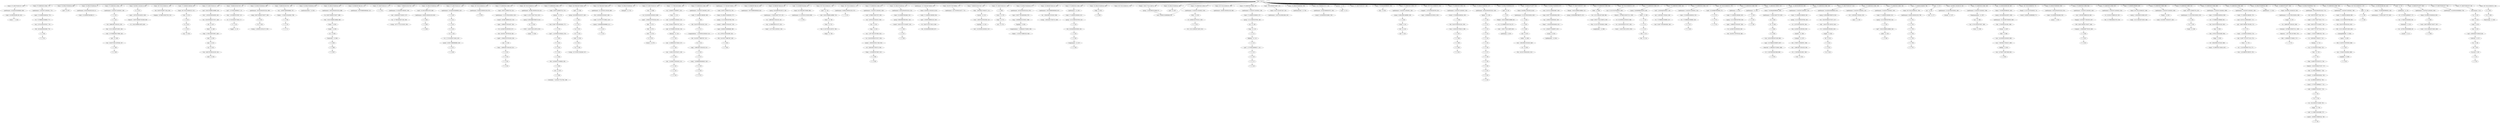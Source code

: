 strict digraph "" {
"('dance', 87.149027910615317, 459)";
"('dance', 92.289416746369184, 605)";
"('dance', 92.289416746369184, 696)";
"('performance', 53.467647214616612, 324)";
"('but', -1.2920303493582095, 445)";
"('era', 1.0, 572)";
"('group', 4.9524498544429072, 684)";
"('!', 0, 153)";
"('award', 3.7419006024949244, 393)";
"('";
"('thanks', 1.0, 601)";
"('performance', 53.467647214616612, 924)";
"('hajahhaj', 1.0, 981)";
"('you', 0.13147192765458415, 958)";
"('...', 0, 210)";
"('now', 0.54741122893816607, 628)";
"('dance', 97.429805582123066, 774)";
"('heart', -4.3577663131855022, 104)";
"('female', -0.64223368681449866, 66)";
"('category', 1.0, 297)";
"('performance', 48.935294429233224, 332)";
"('performance', 53.467647214616612, 238)";
"('male', 23.242809870643846, 5)";
"('kno', -0.32111684340724933, 184)";
"('my', -4.1360692983231573, 103)";
"('!', 0, 400)";
"('hardest', 1.0, 296)";
"('and', -0.60223192751184307, 718)";
"('dance', 92.289416746369184, 3)";
"('df', 1.0, 621)";
"('site', 1.0, 27)";
"('in', -1.8685280723454158, 102)";
"('dance', 74.298055821230619, 907)";
"('group', 13.312199935307959, 378)";
"('crying', -9.3719104272628346, 557)";
"('dance', 97.429805582123066, 179)";
"('dance', 94.859611164246118, 636)";
"('the', 2.9793215492444585, 904)";
"('all', 1.0, 447)";
"('yes', -15.659621239190326, 141)";
"('dance', 89.719222328492251, 539)";
"('group', 11.640249919134948, 97)";
"('my', 3.5745139553076557, 389)";
"('crying', -6.6771772221510535, 359)";
"('male', 27.145685922386306, 910)";
"('dance', 87.149027910615317, 443)";
"('dance', 89.719222328492251, 911)";
"('goddamnnnn', 1.0, 634)";
"('dance', 76.868250239107567, 14)";
"(';', 0, 645)";
"('male', 29.09712394825754, 523)";
"('male', 27.145685922386306, 341)";
"('!', 0, 795)";
"('good', -1.0948224578763326, 529)";
"('-', 0, 509)";
"('job', 1.0, 530)";
"('mma', 1.0, 131)";
"('male', 29.09712394825754, 274)";
"('ready', 1.0, 206)";
"('!', 0, 160)";
"('na', 1.0, 452)";
"('u', 0, 674)";
"('?', 0, 725)";
"('male', 23.242809870643846, 562)";
"('!', 0, 876)";
"('i', 0, 591)";
"('performance', 53.467647214616612, 386)";
"('dance', 92.289416746369184, 588)";
"('idk', 1.0, 672)";
"('male', 23.242809870643846, 333)";
"('award', 2.6558674699932325, 525)";
"('no', -3.744619120420043, 38)";
"('soon', 1.0, 52)";
"('and', -4.9463644575186105, 86)";
"('performance', 46.669118036541526, 473)";
"('!', 0, 810)";
"('you', -6.8318786025671638, 866)";
"('so', 0.41593930128358103, 669)";
"(\"'m\", 0, 205)";
"('!', 0, 578)";
"('no', -4.9709135059509606, 40)";
"('ur', 1.0, 893)";
"('to', 2.9793215492444585, 381)";
"(';', 0, 278)";
"('!', 0, 520)";
"('!', 0, 412)";
"('dance', 92.289416746369184, 952)";
"('dance', 76.868250239107567, 706)";
"('bangtaaaaaaaaan', 1.0, 387)";
"('aka', 1.0, 903)";
"('!', 0, 158)";
"('male', 27.145685922386306, 292)";
"('sengit', 1.0, 267)";
"('my', 2.2894167463691861, 630)";
"('ohmygod', 1.0, 753)";
"('dance', 82.008639074861435, 221)";
"('them', -2.255380879579957, 937)";
"('plsss', 1.0, 193)";
"('";
"('su', 1.0, 82)";
"('perf', 1.0, 198)";
"('!', 0, 383)";
"(';', 0, 435)";
"('award', 0.4838012049898488, 75)";
"('!', 0, 401)";
"('won', 11.649138157958115, 396)";
"('performance', 53.467647214616612, 106)";
"('!', 0, 150)";
"('tbqh', 1.0, 661)";
"('stream', 1.0, 687)";
"('anything', 1.0, 314)";
"('havent', 1.0, 312)";
"('dance', 87.149027910615317, 577)";
"('dance', 92.289416746369184, 887)";
"('yes', -13.863132435782472, 139)";
"('aint', 1.0, 450)";
"('bts', 14.056407572409828, 285)";
"('lit', -0.32111684340724933, 922)";
"('my', -2.8509720893846886, 707)";
"('male', 27.145685922386306, 654)";
"('!', 0, 850)";
"('dance', 76.868250239107567, 355)";
"(\"'m\", 0, 584)";
"('exo', -3.0841996153353453, 649)";
"('attendance', 1.0, 39)";
"('!', 0, 116)";
"('a', 0, 914)";
"('!', 0, 710)";
"('award', 1.5698343374915407, 379)";
"('!', 0, 142)";
"('!', 0, 792)";
"('i', 0, 733)";
"('ca', 0, 552)";
"('win', -8.8027921085181262, 453)";
"('dance', 92.289416746369184, 879)";
"('wah', 1.0, 912)";
"('...', 0, 394)";
"('awards', 1.0, 41)";
"('go', 1.1605584217036244, 246)";
"('selection', 1.0, 87)";
"('roll', 1.0, 242)";
"('performance', 53.467647214616612, 507)";
"(';', 0, 286)";
"('my', 3.5745139553076557, 778)";
"('dance', 87.149027910615317, 418)";
"('gon', 1.0, 451)";
"('heart', -1.2920303493582095, 631)";
"('dr.', 0, 89)";
"('dance', 89.719222328492251, 874)";
"('d.j.oscar', 0, 90)";
"('dance', 97.429805582123066, 522)";
"('gon', 1.0, 186)";
"('group', 13.312199935307959, 363)";
"('yes', -12.066643632374618, 137)";
"(',', 0, 113)";
"('are', -3.4159393012835819, 689)";
"('heart', -2.5183247348891262, 720)";
"('dance', 89.719222328492251, 820)";
"('bts', 30.637079835542242, 802)";
"('the', -11.335933380406317, 728)";
"('crying', -3.9824440170392723, 949)";
"('dance', 97.429805582123066, 273)";
"('dance', 84.578833492738369, 547)";
"('yall', -3.7370561446908317, 15)";
"('so', -5.7155326263710045, 723)";
"('smh', 1.0, 454)";
"('goes', 2.6558674699932325, 655)";
"('dance', 92.289416746369184, 752)";
"('the', -2.746780422615851, 686)";
"('!', 0, 521)";
"('and', 0.4838012049898488, 98)";
"('dance', 84.578833492738369, 407)";
"('they', -9.4083763255543715, 726)";
"('bts', 30.637079835542242, 395)";
"('and', -4.9463644575186105, 357)";
"('i', 0, 204)";
"('dance', 87.149027910615317, 667)";
"('dance', 64.01727814972287, 262)";
"('group', 16.656099967653979, 208)";
"('goes', 1.5698343374915407, 526)";
"('!', 0, 159)";
"(\"'m\", 0, 592)";
"('for', 9.0937676269771544, 716)";
"('it', -11.847004554025588, 869)";
"('racing', 1.0, 633)";
"('performanceeeee', 1.0, 953)";
"('dance', 71.727861403353685, 129)";
"('congrats', 2.1972078914818765, 815)";
"(';', 0, 337)";
"('performance', 46.669118036541526, 881)";
"('dance', 97.429805582123066, 506)";
"('teamworks', 1.0, 894)";
"('female', -0.64223368681449866, 321)";
"(\"'m\", 0, 734)";
"('performance', 44.402941643849829, 460)";
"('dance', 89.719222328492251, 789)";
"('performance', 53.467647214616612, 600)";
"('congrats', 1.0366494697782525, 849)";
"('dance', 82.008639074861435, 842)";
"('male', 27.145685922386306, 431)";
"('performance', 48.935294429233224, 4)";
"('!', 0, 882)";
"('!', 0, 200)";
"('!', 0, 151)";
"('performance', 55.733823607308302, 375)";
"('performance', 51.201470821924914, 524)";
"('radio', 1.0, 84)";
"('perf', 1.0, 744)";
"('dance', 82.008639074861435, 99)";
"('performance', 28.539706895007971, 504)";
"('just', 0.54741122893816607, 171)";
"('.', 0, 870)";
"('of', -3.9824440170392723, 936)";
"('so', -0.81035508424733571, 934)";
"('male', 23.242809870643846, 967)";
"('!', 0, 851)";
"('dance', 79.438444656984501, 860)";
"('!', 0, 372)";
"('!', 0, 117)";
"('!', 0, 711)";
"('!', 0, 398)";
"('got7', -1.4159393012835819, 279)";
"('bts', 22.346743703976035, 806)";
"('faves', 1.0, 176)";
"('dance', 89.719222328492251, 743)";
"('!', 0, 143)";
"('!', 0, 793)";
"('-m', 0, 624)";
"('much', -1.4816752651108742, 962)";
"('peformance', 1.0, 361)";
"('im', -1.2877108119274903, 933)";
"('male', 15.437057767158922, 410)";
"(')', 0, 182)";
"('dance', 89.719222328492251, 472)";
"('deserve', -6.8103550842473357, 727)";
"('?', 0, 136)";
"(';', 0, 427)";
"('pic', 1.0, 26)";
"('army', 0.45258877106183371, 602)";
"('male', 27.145685922386306, 170)";
"('guys', 1.4070223931842913, 638)";
"('!', 0, 374)";
"('deserved', -4.1896449157526652, 868)";
"(';', 0, 212)";
"('much', -5.7370561446908317, 731)";
"('dance', 97.429805582123066, 927)";
"('dance', 92.289416746369184, 331)";
"('!', 0, 534)";
"('yas', 1.0, 388)";
"('is', 4.5183247348891262, 925)";
"('dance', 66.587472567599804, 772)";
"('call', 1.0, 647)";
"('im', -3.0841996153353453, 948)";
"('so', -0.81035508424733571, 961)";
"('performance', 51.201470821924914, 166)";
"('performance', 51.201470821924914, 203)";
"('omg', 0.50877799148036384, 629)";
"('okay', 1.0, 932)";
"('ftw', -0.32111684340724933, 803)";
"('we', -0.81035508424733571, 617)";
"('performance', 55.733823607308302, 652)";
"(';', 0, 516)";
"('good', -1.0948224578763326, 670)";
"('bts', 28.56449580265069, 434)";
"('dance', 76.868250239107567, 310)";
"('dance', 87.149027910615317, 568)";
"('fighting', 1.0, 112)";
"('!', 0, 884)";
"('yay', 1.0, 916)";
"('is', 2.1972078914818765, 294)";
"('chill', 1.0, 554)";
"('babies', -3.744619120420043, 708)";
"('bts', 30.637079835542242, 902)";
"('``', 0, 234)";
"('dance', 92.289416746369184, 977)";
"('!', 0, 156)";
"('congratulations', -2.1896449157526652, 982)";
"('.', 0, 662)";
"('dance', 82.008639074861435, 946)";
"('jaoqbskwkbs', 1.0, 989)";
"('dance', 97.429805582123066, 429)";
"('performance', 51.201470821924914, 266)";
"('male', 27.145685922386306, 800)";
"('perf', -1.0, 548)";
"('performance', 35.338236073083053, 356)";
"('dance', 89.719222328492251, 974)";
"('!', 0, 438)";
"('honor', 1.0, 891)";
"('dance', 92.289416746369184, 660)";
"('to', 7.2738980281396906, 901)";
"('dance', 92.289416746369184, 486)";
"(\"n't\", 0, 553)";
"('dance', 97.429805582123066, 917)";
"('now', -1.9051775421236679, 68)";
"('guys', -8.4736660255589076, 867)";
"('dance', 97.429805582123066, 105)";
"('we', -0.81035508424733571, 446)";
"('group', 13.312199935307959, 342)";
"(\"'s\", 0, 921)";
"('!', 0, 883)";
"('go', -3.744619120420043, 808)";
"('dance', 89.719222328492251, 993)";
"('so', -5.7155326263710045, 425)";
"('bts', 24.419327736867587, 513)";
"('kinga', 1.0, 749)";
"('.', 0, 65)";
"('2016', -1.4816752651108742, 825)";
"('perf', 2.0, 487)";
"('know', 1.0, 448)";
"('group', 6.6243998706159175, 100)";
"('!', 0, 373)";
"(';', 0, 276)";
"('bts', 28.56449580265069, 779)";
"('my', -0.28077767150775124, 175)";
"('performance', 44.402941643849829, 759)";
"('dope', 1.0, 571)";
"('?', 0, 327)";
"('im', 1.4070223931842913, 930)";
"('if', -3.7370561446908317, 37)";
"('owemgehhhhhhh', 1.0, 804)";
"('i', 0, 555)";
"('so', -20.431065252742009, 735)";
"('i', 0, 646)";
"('group', 11.640249919134948, 467)";
"('male', 7.6313056636739987, 261)";
"('?', 0, 281)";
"('already', 1.0, 167)";
"('dance', 69.157666985476737, 503)";
"('performnace', 1.0, 491)";
"('.', 0, 693)";
"('congraaaaats', 1.0, 437)";
"('makes', 1.0, 892)";
"('!', 0, 535)";
"('";
"('how', 1.0, 673)";
"('dance', 92.289416746369184, 784)";
"('died', 1.0, 688)";
"('lt', 1.0, 863)";
"('/bts', 0, 213)";
"('is', -1.2844673736289973, 632)";
"('didnt', 1.0, 985)";
"('perf', 2.0, 64)";
"('dance', 97.429805582123066, 237)";
"('want', -1.4159393012835819, 174)";
"('performance', 42.136765251158138, 969)";
"('or', 1.0, 650)";
"('i', 0, 173)";
"('and', -21.236861445043989, 737)";
"(';', 0, 517)";
"('practice', 1.0, 51)";
"('dance', 87.149027910615317, 598)";
"('jebal', 1.0, 345)";
"('i', 0, 551)";
"('yes', 2.3052667948882184, 846)";
"('group', 8.2963498867889278, 616)";
"('performance', 46.669118036541526, 875)";
"('boys', -1.8685280723454158, 531)";
"('learn', 1.0, 746)";
"('performance', 53.467647214616612, 291)";
"('yall', -0.64223368681449866, 745)";
"('so', 2.8685280723454154, 268)";
"('to', 7.2738980281396906, 777)";
"('dance', 79.438444656984501, 834)";
"('now-autumn', 0, 81)";
"('dance', 89.719222328492251, 814)";
"('omfg', 0.065735963827292077, 590)";
"('performance', 48.935294429233224, 561)";
"('dance', 97.429805582123066, 391)";
"('did', -1.4816752651108742, 618)";
"('!', 0, 157)";
"('exo', 0.50877799148036384, 248)";
"('proud', -6.0581729880980806, 426)";
"('performance', 53.467647214616612, 180)";
"('woot', -0.32111684340724933, 608)";
"(';', 0, 343)";
"('!', 0, 519)";
"('you', -7.6055842170362471, 690)";
"('is', -0.12390895192537243, 67)";
"('we', 2.8685280723454154, 183)";
"('dance', 92.289416746369184, 147)";
"('!', 0, 606)";
"('omfg', -0.32111684340724933, 468)";
"(';', 0, 384)";
"('!', 0, 115)";
"('for', 4.3500282031634452, 409)";
"('award', -0.60223192751184307, 335)";
"('dance', 92.289416746369184, 63)";
"('male', 23.242809870643846, 371)";
"('bithc', 1.0, 919)";
"('male', 31.04856197412877, 641)";
"('female', 0.13147192765458415, 74)";
"('group', 3.2804998382698969, 411)";
"('it', 1.6422336868144978, 640)";
"('performing', 1.0, 69)";
"('woot', 0.065735963827292077, 607)";
"('dance', 92.289416746369184, 627)";
"('iwrc', 1.0, 83)";
"('!', 0, 199)";
"('&', 0, 514)";
"('they', -4.766142638739872, 449)";
"('dance', 87.149027910615317, 320)";
"('dance', 94.859611164246118, 642)";
"('performance', 46.669118036541526, 821)";
"('congratulations', -1.4159393012835819, 512)";
"('!', 0, 709)";
"('to', -1.3152549296507736, 177)";
"('mix', 1.0, 85)";
"('perfomance', 1.0, 36)";
"('pls*', 0, 243)";
"('dance', 97.429805582123066, 984)";
"('performance', 53.467647214616612, 799)";
"('mama', 1.0, 826)";
"('male', 27.145685922386306, 107)";
"('deserves', -1.2877108119274903, 270)";
"('performance', 39.870588858466448, 222)";
"('male', 27.145685922386306, 362)";
"('performance', 48.935294429233224, 978)";
"('performance', 26.273530502316277, 773)";
"('?', 0, 138)";
"('dance', 79.438444656984501, 482)";
"('perfomancee', 1.0, 233)";
"('won', 1.2982763159162296, 313)";
"('me', -4.5764977229872068, 692)";
"('performance', 53.467647214616612, 845)";
"('fast', 1.0, 724)";
"('want', 0.90517754212366741, 987)";
"('(', 0, 235)";
"('!', 0, 791)";
"('!', 0, 609)";
"('either', 1.0, 648)";
"('!', 0, 532)";
"('army', -3.0290864940490403, 518)";
"('male', 19.339933818901383, 461)";
"('bts', 26.491911769759138, 366)";
"('dance', 89.719222328492251, 466)";
"('group', 13.312199935307959, 432)";
"('performance', 48.935294429233224, 715)";
"('guys', -0.38946641022356321, 816)";
"('got', -8.3792898315053304, 134)";
"('goes', 3.7419006024949244, 325)";
"('!', 0, 154)";
"('bts', 32.709663868433793, 926)";
"('we', 5.3211168434072489, 986)";
"('they', -3.6055842170362471, 311)";
"('performance', 48.935294429233224, 888)";
"('performance', 53.467647214616612, 191)";
"('to', 7.2738980281396906, 326)";
"('so', -14.299593325087422, 730)";
"('on', -5.2844673736289973, 130)";
"('not', 1.0, 931)";
"('to', 5.8423725351746132, 656)";
"('dance', 89.719222328492251, 957)";
"('kidding', 1.0, 691)";
"('yet', -3.4159393012835819, 132)";
"('dance', 97.429805582123066, 207)";
"('got7', -3.7370561446908317, 114)";
"('since', 1.0, 570)";
"('performance', 39.870588858466448, 947)";
"('by', 1.0, 88)";
"('!', 0, 413)";
"('dance', 97.429805582123066, 244)";
"('na', 1.0, 109)";
"('happy', 1.0, 736)";
"('omg', -0.38946641022356321, 980)";
"('proud', -16.890051590665244, 738)";
"('dance', 97.429805582123066, 323)";
"('!', 0, 938)";
"('dance', 92.289416746369184, 377)";
"('performance', 53.467647214616612, 775)";
"('yet', -3.4159393012835819, 315)";
"('dance', 89.719222328492251, 370)";
"('kot', 1.0, 214)";
"('dance', 97.429805582123066, 360)";
"('dance', 74.298055821230619, 232)";
"('male', 19.339933818901383, 859)";
"('!', 0, 163)";
"('performance', 48.935294429233224, 148)";
"('...', 0, 644)";
"('dance', 97.429805582123066, 290)";
"('dance', 87.149027910615317, 614)";
"('group', 6.6243998706159175, 549)";
"('daesang', 1.0, 135)";
"('win', -0.48167526511087466, 187)";
"('crying', -2.1859552136314173, 593)";
"('!', 0, 336)";
"('bts', 26.491911769759138, 528)";
"('best', 104, 0)";
"(\"'m\", 0, 556)";
"('performance', 53.467647214616612, 928)";
"('herm', 1.0, 209)";
"('we', -9.3944157829637547, 133)";
"('is', -3.6055842170362471, 721)";
"('im', -5.7789328204471264, 358)";
"('!', 0, 397)";
"('to', 4.4108470422095358, 527)";
"(';', 0, 211)";
"('(', 0, 236)";
"('!', 0, 796)";
"('!', 0, 622)";
"('performance', 53.467647214616612, 340)";
"('!', 0, 420)";
"('goes', 1.5698343374915407, 364)";
"('performance', 53.467647214616612, 899)";
"('dance', 97.429805582123066, 190)";
"('this', -2.1896449157526652, 271)";
"('dance', 97.429805582123066, 339)";
"('group', 8.2963498867889278, 322)";
"('?', 0, 283)";
"('!', 0, 511)";
"('performance', 44.402941643849829, 419)";
"('bye', 1.0, 835)";
"('!', 0, 896)";
"('male', 27.145685922386306, 788)";
"('porn', 1.0, 25)";
"('performance', 39.870588858466448, 843)";
"('!', 0, 422)";
"(\"'m\", 0, 424)";
"('goooo', 1.0, 805)";
"('male', 21.291371844772613, 717)";
"('performance', 42.136765251158138, 408)";
"('dance', 94.859611164246118, 165)";
"('!', 0, 533)";
"('win', -3.2553808795799579, 178)";
"('group', 13.312199935307959, 108)";
"('for', 2.7687817285588761, 298)";
"('rigged', 1.0, 19)";
"('bts', 28.56449580265069, 657)";
"('dance', 97.429805582123066, 385)";
"('group', 13.312199935307959, 293)";
"('ftw', 0.065735963827292077, 848)";
"('!', 0, 155)";
"('from', 1.0, 747)";
"('this', -0.64223368681449866, 890)";
"('perf', 2.0, 697)";
"('goes', 3.7419006024949244, 776)";
"('!', 0, 780)";
"('it', -3.2629438553091692, 619)";
"('&', 0, 862)";
"('loves', 1.0, 390)";
"(';', 0, 915)";
"('-', 0, 433)";
"('!', 0, 807)";
"('.', 0, 111)";
"('!', 0, 970)";
"('it', -5.7155326263710045, 17)";
"('u', 0, 637)";
"('bts', 30.637079835542242, 510)";
"('dance', 79.438444656984501, 683)";
"('goes', 3.7419006024949244, 900)";
"('kings', 1.0, 905)";
"('male', 29.09712394825754, 202)";
"('male', 29.09712394825754, 376)";
"('performance', 46.669118036541526, 994)";
"('!', 0, 399)";
"('!', 0, 939)";
"('male', 19.339933818901383, 682)";
"('performance', 53.467647214616612, 604)";
"('babies', -2.5183247348891262, 983)";
"('group', 9.9682999029619381, 334)";
"('vote', 1.0, 301)";
"('yall', -0.64223368681449866, 444)";
"('and', -15.806695782535527, 732)";
"('my', -0.28077767150775124, 719)";
"('performance', 37.60441246577475, 101)";
"('i', 0, 583)";
"('performance', 53.467647214616612, 392)";
"('performance', 46.669118036541526, 790)";
"('group', 14.984149951480969, 239)";
"('group~', 0, 563)";
"(';', 0, 92)";
"('!', 0, 162)";
"('it', 0.41593930128358103, 960)";
"('?', 0, 140)";
"('dance', 89.719222328492251, 73)";
"('dance', 92.289416746369184, 560)";
"('like', 1.0, 671)";
"('dance', 97.429805582123066, 844)";
"('everyone', -0.67888315659275111, 269)";
"('performance', 53.467647214616612, 918)";
"('performance', 44.402941643849829, 615)";
"('goes', 0.4838012049898488, 380)";
"('bts', 18.201575638192931, 651)";
"('nct', 1.0, 287)";
"('!', 0, 797)";
"('!', 0, 623)";
"('male', 27.145685922386306, 508)";
"('dance', 97.429805582123066, 923)";
"('!', 0, 421)";
"('lang', 1.0, 110)";
"(';', 0, 864)";
"('seventeen', -7.4235022770127941, 289)";
"('please', 1.0, 149)";
"('?', 0, 282)";
"('performance', 37.60441246577475, 861)";
"('i', 0, 423)";
"('male', 27.145685922386306, 465)";
"('dance', 97.429805582123066, 599)";
"('at', 1.0, 824)";
"('";
"('proud', -2.9633505302217484, 935)";
"('performance', 51.201470821924914, 643)";
"('?', 0, 328)";
"('choose', 1.0, 675)";
"('...', 0, 474)";
"('dance', 97.429805582123066, 201)";
"('male', 21.291371844772613, 822)";
"(';', 0, 288)";
"('deserve', -0.065735963827292299, 639)";
"('will', 1.2262943855309167, 245)";
"('this', 0.13147192765458415, 988)";
"('bts', 24.419327736867587, 382)";
"('!', 0, 152)";
"(\"'s\", 0, 18)";
"('to', -2.746780422615851, 300)";
"('*drum', 0, 241)";
"('dance', 97.429805582123066, 898)";
"(')', 0, 189)";
"('dance', 97.429805582123066, 168)";
"(';', 0, 338)";
"('!', 0, 781)";
"('female', 0.90517754212366741, 96)";
"('for', 9.0937676269771544, 540)";
"('exo', 0.50877799148036384, 277)";
"(';', 0, 436)";
"('dance', 92.289416746369184, 490)";
"('male', 31.04856197412877, 264)";
"('dance', 94.859611164246118, 653)";
"('who', -0.70796965064179096, 185)";
"('!', 0, 895)";
"('!', 0, 144)";
"('deserve', -0.67888315659275111, 959)";
"('the', 4.4108470422095358, 295)";
"('performance', 35.338236073083053, 685)";
"('dance', 92.289416746369184, 714)";
"('performance', 53.467647214616612, 169)";
"('was', 1.0, 668)";
"(';', 0, 346)";
"('dance', 97.429805582123066, 798)";
"('award', -8.2044638550236861, 505)";
"('dance', 89.719222328492251, 197)";
"('performance', 48.935294429233224, 589)";
"('to', 7.2738980281396906, 247)";
"('beating', 1.0, 722)";
"('!', 0, 161)";
"('!', 0, 118)";
"('awars~~', 0, 462)";
"('male', 25.194247896515076, 880)";
"('to', 4.4108470422095358, 365)";
"('...', 0, 272)";
"('of', -3.0841996153353453, 906)";
"('!', 0, 794)";
"('-', 0, 91)";
"('in', 0.065735963827292077, 889)";
"(',', 0, 569)";
"('male', 19.339933818901383, 481)";
"('yall', 1.6788831565927507, 929)";
"('got7', -0.64223368681449866, 344)";
"('band', 1.0, 35)";
"('group', 8.2963498867889278, 823)";
"('guys', 0.50877799148036384, 979)";
"('dance', 84.578833492738369, 968)";
"('perfromance', 1.0, 430)";
"('jungkook', 1.0, 809)";
"('the', 0.11627056331430374, 748)";
"('pls', -0.065735963827292299, 172)";
"('!', 0, 852)";
"('deactivating', 1.0, 585)";
"(';', 0, 280)";
"('kno', -2.255380879579957, 16)";
"('me', -1.8685280723454158, 299)";
"('.', 0, 550)";
"('performanceeee', 1.0, 785)";
"('oh', 1.1605584217036244, 192)";
"('male', 31.04856197412877, 603)";
"('!', 0, 897)";
"('groups', 1.0, 275)";
"('bangtan', 3.6788831565927502, 541)";
"('award', -12.548596385030454, 729)";
"('.', 0, 739)";
"('bangtan', 6.4525887710618335, 847)";
"(';', 0, 428)";
"('dance', 94.859611164246118, 265)";
"('it', 4.0948224578763321, 920)";
"(';', 0, 284)";
"('dance', 87.149027910615317, 758)";
"('3', 0, 865)";
"('group', 13.312199935307959, 801)";
"('performance', 37.60441246577475, 483)";
"('omgrh', 1.0, 620)";
"('amp', -1.8685280723454158, 515)";
"('dance', 87.149027910615317, 80)";
"('performance', 24.007354109624586, 263)";
"('dance', 89.719222328492251, 582)";
"('dance', 87.149027910615317, 459)" -> "('performance', 44.402941643849829, 460)";
"('dance', 92.289416746369184, 605)" -> "('!', 0, 606)";
"('dance', 92.289416746369184, 696)" -> "('perf', 2.0, 697)";
"('performance', 53.467647214616612, 324)" -> "('goes', 3.7419006024949244, 325)";
"('but', -1.2920303493582095, 445)" -> "('we', -0.81035508424733571, 446)";
"('group', 4.9524498544429072, 684)" -> "('performance', 35.338236073083053, 685)";
"('!', 0, 153)" -> "('!', 0, 154)";
"('award', 3.7419006024949244, 393)" -> "('...', 0, 394)";
"(':', 0, 181)" -> "(')', 0, 182)";
"('thanks', 1.0, 601)" -> "('army', 0.45258877106183371, 602)";
"('performance', 53.467647214616612, 924)" -> "('is', 4.5183247348891262, 925)";
"('hajahhaj', 1.0, 981)" -> "('congratulations', -2.1896449157526652, 982)";
"('you', 0.13147192765458415, 958)" -> "('deserve', -0.67888315659275111, 959)";
"('...', 0, 210)" -> "(';', 0, 211)";
"('now', 0.54741122893816607, 628)" -> "('omg', 0.50877799148036384, 629)";
"('dance', 97.429805582123066, 774)" -> "('performance', 53.467647214616612, 775)";
"('female', -0.64223368681449866, 66)" -> "('is', -0.12390895192537243, 67)";
"('category', 1.0, 297)" -> "('for', 2.7687817285588761, 298)";
"('performance', 48.935294429233224, 332)" -> "('male', 23.242809870643846, 333)";
"('performance', 53.467647214616612, 238)" -> "('group', 14.984149951480969, 239)";
"('kno', -0.32111684340724933, 184)" -> "('who', -0.70796965064179096, 185)";
"('my', -4.1360692983231573, 103)" -> "('heart', -4.3577663131855022, 104)";
"('!', 0, 400)" -> "('!', 0, 401)";
"('hardest', 1.0, 296)" -> "('category', 1.0, 297)";
"('and', -0.60223192751184307, 718)" -> "('my', -0.28077767150775124, 719)";
"('dance', 92.289416746369184, 3)" -> "('performance', 48.935294429233224, 4)";
"('df', 1.0, 621)" -> "('!', 0, 622)";
"('in', -1.8685280723454158, 102)" -> "('my', -4.1360692983231573, 103)";
"('group', 13.312199935307959, 378)" -> "('award', 1.5698343374915407, 379)";
"('dance', 97.429805582123066, 179)" -> "('performance', 53.467647214616612, 180)";
"('dance', 94.859611164246118, 636)" -> "('u', 0, 637)";
"('the', 2.9793215492444585, 904)" -> "('kings', 1.0, 905)";
"('all', 1.0, 447)" -> "('know', 1.0, 448)";
"('yes', -15.659621239190326, 141)" -> "('!', 0, 142)";
"('dance', 89.719222328492251, 539)" -> "('for', 9.0937676269771544, 540)";
"('group', 11.640249919134948, 97)" -> "('and', 0.4838012049898488, 98)";
"('my', 3.5745139553076557, 389)" -> "('loves', 1.0, 390)";
"('male', 27.145685922386306, 910)" -> "('dance', 89.719222328492251, 911)";
"('dance', 87.149027910615317, 443)" -> "('yall', -0.64223368681449866, 444)";
"('dance', 89.719222328492251, 911)" -> "('wah', 1.0, 912)";
"('dance', 76.868250239107567, 14)" -> "('yall', -3.7370561446908317, 15)";
"(';', 0, 645)" -> "('i', 0, 646)";
"('male', 29.09712394825754, 523)" -> "('performance', 51.201470821924914, 524)";
"('male', 27.145685922386306, 341)" -> "('group', 13.312199935307959, 342)";
"('!', 0, 795)" -> "('!', 0, 796)";
"('good', -1.0948224578763326, 529)" -> "('job', 1.0, 530)";
"('-', 0, 509)" -> "('bts', 30.637079835542242, 510)";
"('job', 1.0, 530)" -> "('boys', -1.8685280723454158, 531)";
"('mma', 1.0, 131)" -> "('yet', -3.4159393012835819, 132)";
"('male', 29.09712394825754, 274)" -> "('groups', 1.0, 275)";
"('!', 0, 160)" -> "('!', 0, 161)";
"('na', 1.0, 452)" -> "('win', -8.8027921085181262, 453)";
"('u', 0, 674)" -> "('choose', 1.0, 675)";
"('?', 0, 725)" -> "('they', -9.4083763255543715, 726)";
"('male', 23.242809870643846, 562)" -> "('group~', 0, 563)";
"('i', 0, 591)" -> "(\"'m\", 0, 592)";
"('performance', 53.467647214616612, 386)" -> "('bangtaaaaaaaaan', 1.0, 387)";
"('dance', 92.289416746369184, 588)" -> "('performance', 48.935294429233224, 589)";
"('idk', 1.0, 672)" -> "('how', 1.0, 673)";
"('male', 23.242809870643846, 333)" -> "('group', 9.9682999029619381, 334)";
"('award', 2.6558674699932325, 525)" -> "('goes', 1.5698343374915407, 526)";
"('no', -3.744619120420043, 38)" -> "('attendance', 1.0, 39)";
"('and', -4.9463644575186105, 86)" -> "('selection', 1.0, 87)";
"('performance', 46.669118036541526, 473)" -> "('...', 0, 474)";
"('you', -6.8318786025671638, 866)" -> "('guys', -8.4736660255589076, 867)";
"('so', 0.41593930128358103, 669)" -> "('good', -1.0948224578763326, 670)";
"(\"'m\", 0, 205)" -> "('ready', 1.0, 206)";
"('no', -4.9709135059509606, 40)" -> "('awards', 1.0, 41)";
"('ur', 1.0, 893)" -> "('teamworks', 1.0, 894)";
"('to', 2.9793215492444585, 381)" -> "('bts', 24.419327736867587, 382)";
"(';', 0, 278)" -> "('got7', -1.4159393012835819, 279)";
"('!', 0, 520)" -> "('!', 0, 521)";
"('!', 0, 412)" -> "('!', 0, 413)";
"('dance', 92.289416746369184, 952)" -> "('performanceeeee', 1.0, 953)";
"('dance', 76.868250239107567, 706)" -> "('my', -2.8509720893846886, 707)";
"('bangtaaaaaaaaan', 1.0, 387)" -> "('yas', 1.0, 388)";
"('aka', 1.0, 903)" -> "('the', 2.9793215492444585, 904)";
"('!', 0, 158)" -> "('!', 0, 159)";
"('male', 27.145685922386306, 292)" -> "('group', 13.312199935307959, 293)";
"('sengit', 1.0, 267)" -> "('so', 2.8685280723454154, 268)";
"('my', 2.2894167463691861, 630)" -> "('heart', -1.2920303493582095, 631)";
"('dance', 82.008639074861435, 221)" -> "('performance', 39.870588858466448, 222)";
"('them', -2.255380879579957, 937)" -> "('!', 0, 938)";
"(':', 0, 240)" -> "('*drum', 0, 241)";
"('su', 1.0, 82)" -> "('iwrc', 1.0, 83)";
"('perf', 1.0, 198)" -> "('!', 0, 199)";
"('!', 0, 383)" -> "(';', 0, 384)";
"(';', 0, 435)" -> "(';', 0, 436)";
"('won', 11.649138157958115, 396)" -> "('!', 0, 397)";
"('performance', 53.467647214616612, 106)" -> "('male', 27.145685922386306, 107)";
"('!', 0, 150)" -> "('!', 0, 151)";
"('tbqh', 1.0, 661)" -> "('.', 0, 662)";
"('stream', 1.0, 687)" -> "('died', 1.0, 688)";
"('anything', 1.0, 314)" -> "('yet', -3.4159393012835819, 315)";
"('havent', 1.0, 312)" -> "('won', 1.2982763159162296, 313)";
"('dance', 87.149027910615317, 577)" -> "('!', 0, 578)";
"('dance', 92.289416746369184, 887)" -> "('performance', 48.935294429233224, 888)";
"('yes', -13.863132435782472, 139)" -> "('?', 0, 140)";
"('aint', 1.0, 450)" -> "('gon', 1.0, 451)";
"('bts', 14.056407572409828, 285)" -> "(';', 0, 286)";
"('my', -2.8509720893846886, 707)" -> "('babies', -3.744619120420043, 708)";
"('male', 27.145685922386306, 654)" -> "('goes', 2.6558674699932325, 655)";
"('!', 0, 850)" -> "('!', 0, 851)";
"('dance', 76.868250239107567, 355)" -> "('performance', 35.338236073083053, 356)";
"(\"'m\", 0, 584)" -> "('deactivating', 1.0, 585)";
"('exo', -3.0841996153353453, 649)" -> "('or', 1.0, 650)";
"('attendance', 1.0, 39)" -> "('no', -4.9709135059509606, 40)";
"('!', 0, 116)" -> "('!', 0, 117)";
"('a', 0, 914)" -> "(';', 0, 915)";
"('!', 0, 710)" -> "('!', 0, 711)";
"('award', 1.5698343374915407, 379)" -> "('goes', 0.4838012049898488, 380)";
"('!', 0, 142)" -> "('!', 0, 143)";
"('!', 0, 792)" -> "('!', 0, 793)";
"('i', 0, 733)" -> "(\"'m\", 0, 734)";
"('ca', 0, 552)" -> "(\"n't\", 0, 553)";
"('win', -8.8027921085181262, 453)" -> "('smh', 1.0, 454)";
"('dance', 92.289416746369184, 879)" -> "('male', 25.194247896515076, 880)";
"('wah', 1.0, 912)" -> "(':', 0, 913)";
"('...', 0, 394)" -> "('bts', 30.637079835542242, 395)";
"('go', 1.1605584217036244, 246)" -> "('to', 7.2738980281396906, 247)";
"('selection', 1.0, 87)" -> "('by', 1.0, 88)";
"('roll', 1.0, 242)" -> "('pls*', 0, 243)";
"('performance', 53.467647214616612, 507)" -> "('male', 27.145685922386306, 508)";
"(';', 0, 286)" -> "('nct', 1.0, 287)";
"('my', 3.5745139553076557, 778)" -> "('bts', 28.56449580265069, 779)";
"('dance', 87.149027910615317, 418)" -> "('performance', 44.402941643849829, 419)";
"('gon', 1.0, 451)" -> "('na', 1.0, 452)";
"('heart', -1.2920303493582095, 631)" -> "('is', -1.2844673736289973, 632)";
"('dr.', 0, 89)" -> "('d.j.oscar', 0, 90)";
"('dance', 89.719222328492251, 874)" -> "('performance', 46.669118036541526, 875)";
"('d.j.oscar', 0, 90)" -> "('-', 0, 91)";
"('dance', 97.429805582123066, 522)" -> "('male', 29.09712394825754, 523)";
"('gon', 1.0, 186)" -> "('win', -0.48167526511087466, 187)";
"('group', 13.312199935307959, 363)" -> "('goes', 1.5698343374915407, 364)";
"('yes', -12.066643632374618, 137)" -> "('?', 0, 138)";
"(',', 0, 113)" -> "('got7', -3.7370561446908317, 114)";
"('are', -3.4159393012835819, 689)" -> "('you', -7.6055842170362471, 690)";
"('heart', -2.5183247348891262, 720)" -> "('is', -3.6055842170362471, 721)";
"('dance', 89.719222328492251, 820)" -> "('performance', 46.669118036541526, 821)";
"('bts', 30.637079835542242, 802)" -> "('ftw', -0.32111684340724933, 803)";
"('the', -11.335933380406317, 728)" -> "('award', -12.548596385030454, 729)";
"('dance', 97.429805582123066, 273)" -> "('male', 29.09712394825754, 274)";
"('dance', 84.578833492738369, 547)" -> "('perf', -1.0, 548)";
"('yall', -3.7370561446908317, 15)" -> "('kno', -2.255380879579957, 16)";
"('so', -5.7155326263710045, 723)" -> "('fast', 1.0, 724)";
"('goes', 2.6558674699932325, 655)" -> "('to', 5.8423725351746132, 656)";
"('dance', 92.289416746369184, 752)" -> "('ohmygod', 1.0, 753)";
"('the', -2.746780422615851, 686)" -> "('stream', 1.0, 687)";
"('and', 0.4838012049898488, 98)" -> "('best', 104, 0)";
"('dance', 84.578833492738369, 407)" -> "('performance', 42.136765251158138, 408)";
"('they', -9.4083763255543715, 726)" -> "('deserve', -6.8103550842473357, 727)";
"('bts', 30.637079835542242, 395)" -> "('won', 11.649138157958115, 396)";
"('and', -4.9463644575186105, 357)" -> "('im', -5.7789328204471264, 358)";
"('i', 0, 204)" -> "(\"'m\", 0, 205)";
"('dance', 87.149027910615317, 667)" -> "('was', 1.0, 668)";
"('dance', 64.01727814972287, 262)" -> "('performance', 24.007354109624586, 263)";
"('group', 16.656099967653979, 208)" -> "('herm', 1.0, 209)";
"('goes', 1.5698343374915407, 526)" -> "('to', 4.4108470422095358, 527)";
"('!', 0, 159)" -> "('!', 0, 160)";
"(\"'m\", 0, 592)" -> "('crying', -2.1859552136314173, 593)";
"('for', 9.0937676269771544, 716)" -> "('male', 21.291371844772613, 717)";
"('it', -11.847004554025588, 869)" -> "('.', 0, 870)";
"('racing', 1.0, 633)" -> "('goddamnnnn', 1.0, 634)";
"('dance', 71.727861403353685, 129)" -> "('on', -5.2844673736289973, 130)";
"('congrats', 2.1972078914818765, 815)" -> "('guys', -0.38946641022356321, 816)";
"(';', 0, 337)" -> "(';', 0, 338)";
"('performance', 46.669118036541526, 881)" -> "('!', 0, 882)";
"('dance', 97.429805582123066, 506)" -> "('performance', 53.467647214616612, 507)";
"('teamworks', 1.0, 894)" -> "('!', 0, 895)";
"('female', -0.64223368681449866, 321)" -> "('group', 8.2963498867889278, 322)";
"(\"'m\", 0, 734)" -> "('so', -20.431065252742009, 735)";
"('performance', 44.402941643849829, 460)" -> "('male', 19.339933818901383, 461)";
"('dance', 89.719222328492251, 789)" -> "('performance', 46.669118036541526, 790)";
"('performance', 53.467647214616612, 600)" -> "('thanks', 1.0, 601)";
"('congrats', 1.0366494697782525, 849)" -> "('!', 0, 850)";
"('dance', 82.008639074861435, 842)" -> "('performance', 39.870588858466448, 843)";
"('male', 27.145685922386306, 431)" -> "('group', 13.312199935307959, 432)";
"('performance', 48.935294429233224, 4)" -> "('male', 23.242809870643846, 5)";
"('!', 0, 882)" -> "('!', 0, 883)";
"('!', 0, 151)" -> "('!', 0, 152)";
"('performance', 55.733823607308302, 375)" -> "('male', 29.09712394825754, 376)";
"('performance', 51.201470821924914, 524)" -> "('award', 2.6558674699932325, 525)";
"('radio', 1.0, 84)" -> "('mix', 1.0, 85)";
"('perf', 1.0, 744)" -> "('yall', -0.64223368681449866, 745)";
"('dance', 82.008639074861435, 99)" -> "('group', 6.6243998706159175, 100)";
"('performance', 28.539706895007971, 504)" -> "('award', -8.2044638550236861, 505)";
"('just', 0.54741122893816607, 171)" -> "('pls', -0.065735963827292299, 172)";
"('of', -3.9824440170392723, 936)" -> "('them', -2.255380879579957, 937)";
"('so', -0.81035508424733571, 934)" -> "('proud', -2.9633505302217484, 935)";
"('male', 23.242809870643846, 967)" -> "('dance', 84.578833492738369, 968)";
"('!', 0, 851)" -> "('!', 0, 852)";
"('dance', 79.438444656984501, 860)" -> "('performance', 37.60441246577475, 861)";
"('!', 0, 372)" -> "('!', 0, 373)";
"('!', 0, 117)" -> "('!', 0, 118)";
"('!', 0, 398)" -> "('!', 0, 399)";
"('got7', -1.4159393012835819, 279)" -> "(';', 0, 280)";
"('bts', 22.346743703976035, 806)" -> "('!', 0, 807)";
"('faves', 1.0, 176)" -> "('to', -1.3152549296507736, 177)";
"('dance', 89.719222328492251, 743)" -> "('perf', 1.0, 744)";
"('!', 0, 143)" -> "('!', 0, 144)";
"('!', 0, 793)" -> "('!', 0, 794)";
"('peformance', 1.0, 361)" -> "('male', 27.145685922386306, 362)";
"('im', -1.2877108119274903, 933)" -> "('so', -0.81035508424733571, 934)";
"('male', 15.437057767158922, 410)" -> "('group', 3.2804998382698969, 411)";
"(')', 0, 182)" -> "('we', 2.8685280723454154, 183)";
"('dance', 89.719222328492251, 472)" -> "('performance', 46.669118036541526, 473)";
"('deserve', -6.8103550842473357, 727)" -> "('the', -11.335933380406317, 728)";
"('?', 0, 136)" -> "('yes', -12.066643632374618, 137)";
"(';', 0, 427)" -> "(';', 0, 428)";
"('pic', 1.0, 26)" -> "('site', 1.0, 27)";
"('male', 27.145685922386306, 170)" -> "('just', 0.54741122893816607, 171)";
"('guys', 1.4070223931842913, 638)" -> "('deserve', -0.065735963827292299, 639)";
"('deserved', -4.1896449157526652, 868)" -> "('it', -11.847004554025588, 869)";
"(';', 0, 212)" -> "('/bts', 0, 213)";
"('much', -5.7370561446908317, 731)" -> "('and', -15.806695782535527, 732)";
"('dance', 97.429805582123066, 927)" -> "('performance', 53.467647214616612, 928)";
"('dance', 92.289416746369184, 331)" -> "('performance', 48.935294429233224, 332)";
"('!', 0, 534)" -> "('!', 0, 535)";
"('yas', 1.0, 388)" -> "('my', 3.5745139553076557, 389)";
"('is', 4.5183247348891262, 925)" -> "('bts', 32.709663868433793, 926)";
"('dance', 66.587472567599804, 772)" -> "('performance', 26.273530502316277, 773)";
"('call', 1.0, 647)" -> "('either', 1.0, 648)";
"('im', -3.0841996153353453, 948)" -> "('crying', -3.9824440170392723, 949)";
"('so', -0.81035508424733571, 961)" -> "('much', -1.4816752651108742, 962)";
"('performance', 51.201470821924914, 166)" -> "('already', 1.0, 167)";
"('performance', 51.201470821924914, 203)" -> "('i', 0, 204)";
"('omg', 0.50877799148036384, 629)" -> "('my', 2.2894167463691861, 630)";
"('okay', 1.0, 932)" -> "('im', -1.2877108119274903, 933)";
"('ftw', -0.32111684340724933, 803)" -> "('owemgehhhhhhh', 1.0, 804)";
"('we', -0.81035508424733571, 617)" -> "('did', -1.4816752651108742, 618)";
"('performance', 55.733823607308302, 652)" -> "('dance', 94.859611164246118, 653)";
"(';', 0, 516)" -> "(';', 0, 517)";
"('good', -1.0948224578763326, 670)" -> "('like', 1.0, 671)";
"('bts', 28.56449580265069, 434)" -> "(';', 0, 435)";
"('dance', 76.868250239107567, 310)" -> "('they', -3.6055842170362471, 311)";
"('dance', 87.149027910615317, 568)" -> "(',', 0, 569)";
"('fighting', 1.0, 112)" -> "(',', 0, 113)";
"('is', 2.1972078914818765, 294)" -> "('the', 4.4108470422095358, 295)";
"('chill', 1.0, 554)" -> "('i', 0, 555)";
"('babies', -3.744619120420043, 708)" -> "('!', 0, 709)";
"('bts', 30.637079835542242, 902)" -> "('aka', 1.0, 903)";
"('``', 0, 234)" -> "('(', 0, 235)";
"('dance', 92.289416746369184, 977)" -> "('performance', 48.935294429233224, 978)";
"('!', 0, 156)" -> "('!', 0, 157)";
"('congratulations', -2.1896449157526652, 982)" -> "('babies', -2.5183247348891262, 983)";
"('dance', 82.008639074861435, 946)" -> "('performance', 39.870588858466448, 947)";
"('dance', 97.429805582123066, 429)" -> "('perfromance', 1.0, 430)";
"('performance', 51.201470821924914, 266)" -> "('sengit', 1.0, 267)";
"('male', 27.145685922386306, 800)" -> "('group', 13.312199935307959, 801)";
"('perf', -1.0, 548)" -> "('group', 6.6243998706159175, 549)";
"('performance', 35.338236073083053, 356)" -> "('and', -4.9463644575186105, 357)";
"('honor', 1.0, 891)" -> "('makes', 1.0, 892)";
"('dance', 92.289416746369184, 660)" -> "('tbqh', 1.0, 661)";
"('to', 7.2738980281396906, 901)" -> "('bts', 30.637079835542242, 902)";
"('dance', 92.289416746369184, 486)" -> "('perf', 2.0, 487)";
"(\"n't\", 0, 553)" -> "('chill', 1.0, 554)";
"('dance', 97.429805582123066, 917)" -> "('performance', 53.467647214616612, 918)";
"('now', -1.9051775421236679, 68)" -> "('performing', 1.0, 69)";
"('guys', -8.4736660255589076, 867)" -> "('deserved', -4.1896449157526652, 868)";
"('dance', 97.429805582123066, 105)" -> "('performance', 53.467647214616612, 106)";
"('we', -0.81035508424733571, 446)" -> "('all', 1.0, 447)";
"('group', 13.312199935307959, 342)" -> "(';', 0, 343)";
"(\"'s\", 0, 921)" -> "('lit', -0.32111684340724933, 922)";
"('!', 0, 883)" -> "('!', 0, 884)";
"('go', -3.744619120420043, 808)" -> "('jungkook', 1.0, 809)";
"('dance', 89.719222328492251, 993)" -> "('performance', 46.669118036541526, 994)";
"('so', -5.7155326263710045, 425)" -> "('proud', -6.0581729880980806, 426)";
"('bts', 24.419327736867587, 513)" -> "('&', 0, 514)";
"('.', 0, 65)" -> "('female', -0.64223368681449866, 66)";
"('2016', -1.4816752651108742, 825)" -> "('mama', 1.0, 826)";
"('know', 1.0, 448)" -> "('they', -4.766142638739872, 449)";
"('group', 6.6243998706159175, 100)" -> "('performance', 37.60441246577475, 101)";
"('!', 0, 373)" -> "('!', 0, 374)";
"(';', 0, 276)" -> "('exo', 0.50877799148036384, 277)";
"('bts', 28.56449580265069, 779)" -> "('!', 0, 780)";
"('my', -0.28077767150775124, 175)" -> "('faves', 1.0, 176)";
"('dope', 1.0, 571)" -> "('era', 1.0, 572)";
"('?', 0, 327)" -> "('?', 0, 328)";
"('im', 1.4070223931842913, 930)" -> "('not', 1.0, 931)";
"('if', -3.7370561446908317, 37)" -> "('no', -3.744619120420043, 38)";
"('owemgehhhhhhh', 1.0, 804)" -> "('goooo', 1.0, 805)";
"('i', 0, 555)" -> "(\"'m\", 0, 556)";
"('so', -20.431065252742009, 735)" -> "('happy', 1.0, 736)";
"('i', 0, 646)" -> "('call', 1.0, 647)";
"('group', 11.640249919134948, 467)" -> "('omfg', -0.32111684340724933, 468)";
"('male', 7.6313056636739987, 261)" -> "('dance', 64.01727814972287, 262)";
"('?', 0, 281)" -> "('?', 0, 282)";
"('dance', 69.157666985476737, 503)" -> "('performance', 28.539706895007971, 504)";
"('congraaaaats', 1.0, 437)" -> "('!', 0, 438)";
"('makes', 1.0, 892)" -> "('ur', 1.0, 893)";
"(':', 0, 913)" -> "('a', 0, 914)";
"('how', 1.0, 673)" -> "('u', 0, 674)";
"('dance', 92.289416746369184, 784)" -> "('performanceeee', 1.0, 785)";
"('died', 1.0, 688)" -> "('are', -3.4159393012835819, 689)";
"('lt', 1.0, 863)" -> "(';', 0, 864)";
"('/bts', 0, 213)" -> "('kot', 1.0, 214)";
"('is', -1.2844673736289973, 632)" -> "('racing', 1.0, 633)";
"('didnt', 1.0, 985)" -> "('we', 5.3211168434072489, 986)";
"('perf', 2.0, 64)" -> "('.', 0, 65)";
"('dance', 97.429805582123066, 237)" -> "('performance', 53.467647214616612, 238)";
"('want', -1.4159393012835819, 174)" -> "('my', -0.28077767150775124, 175)";
"('performance', 42.136765251158138, 969)" -> "('!', 0, 970)";
"('or', 1.0, 650)" -> "('bts', 18.201575638192931, 651)";
"('i', 0, 173)" -> "('want', -1.4159393012835819, 174)";
"('and', -21.236861445043989, 737)" -> "('proud', -16.890051590665244, 738)";
"(';', 0, 517)" -> "('army', -3.0290864940490403, 518)";
"('practice', 1.0, 51)" -> "('soon', 1.0, 52)";
"('jebal', 1.0, 345)" -> "(';', 0, 346)";
"('i', 0, 551)" -> "('ca', 0, 552)";
"('yes', 2.3052667948882184, 846)" -> "('bangtan', 6.4525887710618335, 847)";
"('group', 8.2963498867889278, 616)" -> "('we', -0.81035508424733571, 617)";
"('performance', 46.669118036541526, 875)" -> "('!', 0, 876)";
"('boys', -1.8685280723454158, 531)" -> "('!', 0, 532)";
"('learn', 1.0, 746)" -> "('from', 1.0, 747)";
"('performance', 53.467647214616612, 291)" -> "('male', 27.145685922386306, 292)";
"('yall', -0.64223368681449866, 745)" -> "('learn', 1.0, 746)";
"('so', 2.8685280723454154, 268)" -> "('everyone', -0.67888315659275111, 269)";
"('to', 7.2738980281396906, 777)" -> "('my', 3.5745139553076557, 778)";
"('dance', 79.438444656984501, 834)" -> "('bye', 1.0, 835)";
"('now-autumn', 0, 81)" -> "('su', 1.0, 82)";
"('dance', 89.719222328492251, 814)" -> "('congrats', 2.1972078914818765, 815)";
"('omfg', 0.065735963827292077, 590)" -> "('i', 0, 591)";
"('performance', 48.935294429233224, 561)" -> "('male', 23.242809870643846, 562)";
"('dance', 97.429805582123066, 391)" -> "('performance', 53.467647214616612, 392)";
"('did', -1.4816752651108742, 618)" -> "('it', -3.2629438553091692, 619)";
"('!', 0, 157)" -> "('!', 0, 158)";
"('proud', -6.0581729880980806, 426)" -> "(';', 0, 427)";
"('performance', 53.467647214616612, 180)" -> "(':', 0, 181)";
"('woot', -0.32111684340724933, 608)" -> "('!', 0, 609)";
"(';', 0, 343)" -> "('got7', -0.64223368681449866, 344)";
"('!', 0, 519)" -> "('!', 0, 520)";
"('you', -7.6055842170362471, 690)" -> "('kidding', 1.0, 691)";
"('is', -0.12390895192537243, 67)" -> "('now', -1.9051775421236679, 68)";
"('we', 2.8685280723454154, 183)" -> "('kno', -0.32111684340724933, 184)";
"('dance', 92.289416746369184, 147)" -> "('performance', 48.935294429233224, 148)";
"('!', 0, 606)" -> "('woot', 0.065735963827292077, 607)";
"('!', 0, 115)" -> "('!', 0, 116)";
"('for', 4.3500282031634452, 409)" -> "('male', 15.437057767158922, 410)";
"('award', -0.60223192751184307, 335)" -> "('!', 0, 336)";
"('dance', 92.289416746369184, 63)" -> "('perf', 2.0, 64)";
"('male', 23.242809870643846, 371)" -> "('!', 0, 372)";
"('bithc', 1.0, 919)" -> "('it', 4.0948224578763321, 920)";
"('male', 31.04856197412877, 641)" -> "('dance', 94.859611164246118, 642)";
"('female', 0.13147192765458415, 74)" -> "('award', 0.4838012049898488, 75)";
"('group', 3.2804998382698969, 411)" -> "('!', 0, 412)";
"('woot', 0.065735963827292077, 607)" -> "('woot', -0.32111684340724933, 608)";
"('dance', 92.289416746369184, 627)" -> "('now', 0.54741122893816607, 628)";
"('iwrc', 1.0, 83)" -> "('radio', 1.0, 84)";
"('!', 0, 199)" -> "('!', 0, 200)";
"('&', 0, 514)" -> "('amp', -1.8685280723454158, 515)";
"('they', -4.766142638739872, 449)" -> "('aint', 1.0, 450)";
"('dance', 87.149027910615317, 320)" -> "('female', -0.64223368681449866, 321)";
"('dance', 94.859611164246118, 642)" -> "('performance', 51.201470821924914, 643)";
"('performance', 46.669118036541526, 821)" -> "('male', 21.291371844772613, 822)";
"('congratulations', -1.4159393012835819, 512)" -> "('bts', 24.419327736867587, 513)";
"('!', 0, 709)" -> "('!', 0, 710)";
"('to', -1.3152549296507736, 177)" -> "('win', -3.2553808795799579, 178)";
"('mix', 1.0, 85)" -> "('and', -4.9463644575186105, 86)";
"('perfomance', 1.0, 36)" -> "('if', -3.7370561446908317, 37)";
"('dance', 97.429805582123066, 984)" -> "('didnt', 1.0, 985)";
"('performance', 53.467647214616612, 799)" -> "('male', 27.145685922386306, 800)";
"('male', 27.145685922386306, 107)" -> "('group', 13.312199935307959, 108)";
"('deserves', -1.2877108119274903, 270)" -> "('this', -2.1896449157526652, 271)";
"('male', 27.145685922386306, 362)" -> "('group', 13.312199935307959, 363)";
"('performance', 48.935294429233224, 978)" -> "('guys', 0.50877799148036384, 979)";
"('?', 0, 138)" -> "('yes', -13.863132435782472, 139)";
"('dance', 79.438444656984501, 482)" -> "('performance', 37.60441246577475, 483)";
"('perfomancee', 1.0, 233)" -> "('``', 0, 234)";
"('won', 1.2982763159162296, 313)" -> "('anything', 1.0, 314)";
"('me', -4.5764977229872068, 692)" -> "('.', 0, 693)";
"('performance', 53.467647214616612, 845)" -> "('yes', 2.3052667948882184, 846)";
"('fast', 1.0, 724)" -> "('?', 0, 725)";
"('want', 0.90517754212366741, 987)" -> "('this', 0.13147192765458415, 988)";
"('(', 0, 235)" -> "('(', 0, 236)";
"('!', 0, 791)" -> "('!', 0, 792)";
"('either', 1.0, 648)" -> "('exo', -3.0841996153353453, 649)";
"('!', 0, 532)" -> "('!', 0, 533)";
"('army', -3.0290864940490403, 518)" -> "('!', 0, 519)";
"('male', 19.339933818901383, 461)" -> "('awars~~', 0, 462)";
"('dance', 89.719222328492251, 466)" -> "('group', 11.640249919134948, 467)";
"('group', 13.312199935307959, 432)" -> "('-', 0, 433)";
"('performance', 48.935294429233224, 715)" -> "('for', 9.0937676269771544, 716)";
"('got', -8.3792898315053304, 134)" -> "('daesang', 1.0, 135)";
"('goes', 3.7419006024949244, 325)" -> "('to', 7.2738980281396906, 326)";
"('!', 0, 154)" -> "('!', 0, 155)";
"('we', 5.3211168434072489, 986)" -> "('want', 0.90517754212366741, 987)";
"('they', -3.6055842170362471, 311)" -> "('havent', 1.0, 312)";
"('performance', 48.935294429233224, 888)" -> "('in', 0.065735963827292077, 889)";
"('performance', 53.467647214616612, 191)" -> "('oh', 1.1605584217036244, 192)";
"('to', 7.2738980281396906, 326)" -> "('?', 0, 327)";
"('so', -14.299593325087422, 730)" -> "('much', -5.7370561446908317, 731)";
"('on', -5.2844673736289973, 130)" -> "('mma', 1.0, 131)";
"('not', 1.0, 931)" -> "('okay', 1.0, 932)";
"('to', 5.8423725351746132, 656)" -> "('bts', 28.56449580265069, 657)";
"('dance', 89.719222328492251, 957)" -> "('you', 0.13147192765458415, 958)";
"('kidding', 1.0, 691)" -> "('me', -4.5764977229872068, 692)";
"('yet', -3.4159393012835819, 132)" -> "('we', -9.3944157829637547, 133)";
"('dance', 97.429805582123066, 207)" -> "('group', 16.656099967653979, 208)";
"('got7', -3.7370561446908317, 114)" -> "('!', 0, 115)";
"('since', 1.0, 570)" -> "('dope', 1.0, 571)";
"('performance', 39.870588858466448, 947)" -> "('im', -3.0841996153353453, 948)";
"('by', 1.0, 88)" -> "('dr.', 0, 89)";
"('dance', 97.429805582123066, 244)" -> "('will', 1.2262943855309167, 245)";
"('na', 1.0, 109)" -> "('lang', 1.0, 110)";
"('happy', 1.0, 736)" -> "('and', -21.236861445043989, 737)";
"('omg', -0.38946641022356321, 980)" -> "('hajahhaj', 1.0, 981)";
"('proud', -16.890051590665244, 738)" -> "('.', 0, 739)";
"('dance', 97.429805582123066, 323)" -> "('performance', 53.467647214616612, 324)";
"('!', 0, 938)" -> "('!', 0, 939)";
"('dance', 92.289416746369184, 377)" -> "('group', 13.312199935307959, 378)";
"('performance', 53.467647214616612, 775)" -> "('goes', 3.7419006024949244, 776)";
"('dance', 89.719222328492251, 370)" -> "('male', 23.242809870643846, 371)";
"('dance', 97.429805582123066, 360)" -> "('peformance', 1.0, 361)";
"('dance', 74.298055821230619, 232)" -> "('perfomancee', 1.0, 233)";
"('male', 19.339933818901383, 859)" -> "('dance', 79.438444656984501, 860)";
"('performance', 48.935294429233224, 148)" -> "('please', 1.0, 149)";
"('...', 0, 644)" -> "(';', 0, 645)";
"('dance', 97.429805582123066, 290)" -> "('performance', 53.467647214616612, 291)";
"('dance', 87.149027910615317, 614)" -> "('performance', 44.402941643849829, 615)";
"('group', 6.6243998706159175, 549)" -> "('.', 0, 550)";
"('daesang', 1.0, 135)" -> "('?', 0, 136)";
"('win', -0.48167526511087466, 187)" -> "(':', 0, 188)";
"('!', 0, 336)" -> "(';', 0, 337)";
"('bts', 26.491911769759138, 528)" -> "('good', -1.0948224578763326, 529)";
"('best', 104, 0)" -> "('dance', 97.429805582123066, 385)";
"('best', 104, 0)" -> "('practice', 1.0, 51)";
"('best', 104, 0)" -> "('dance', 87.149027910615317, 598)";
"('best', 104, 0)" -> "('dance', 84.578833492738369, 407)";
"('best', 104, 0)" -> "('dance', 76.868250239107567, 310)";
"('best', 104, 0)" -> "('dance', 97.429805582123066, 923)";
"('best', 104, 0)" -> "('dance', 92.289416746369184, 696)";
"('best', 104, 0)" -> "('dance', 87.149027910615317, 568)";
"('best', 104, 0)" -> "('performance', 55.733823607308302, 375)";
"('best', 104, 0)" -> "('dance', 76.868250239107567, 706)";
"('best', 104, 0)" -> "('dance', 97.429805582123066, 898)";
"('best', 104, 0)" -> "('dance', 92.289416746369184, 752)";
"('best', 104, 0)" -> "('dance', 97.429805582123066, 105)";
"('best', 104, 0)" -> "('dance', 89.719222328492251, 957)";
"('best', 104, 0)" -> "('dance', 97.429805582123066, 168)";
"('best', 104, 0)" -> "('dance', 89.719222328492251, 814)";
"('best', 104, 0)" -> "('dance', 97.429805582123066, 207)";
"('best', 104, 0)" -> "('female', 0.90517754212366741, 96)";
"('best', 104, 0)" -> "('dance', 92.289416746369184, 977)";
"('best', 104, 0)" -> "('dance', 97.429805582123066, 391)";
"('best', 104, 0)" -> "('dance', 92.289416746369184, 490)";
"('best', 104, 0)" -> "('male', 31.04856197412877, 264)";
"('best', 104, 0)" -> "('dance', 71.727861403353685, 129)";
"('best', 104, 0)" -> "('dance', 97.429805582123066, 244)";
"('best', 104, 0)" -> "('dance', 97.429805582123066, 429)";
"('best', 104, 0)" -> "('dance', 87.149027910615317, 459)";
"('best', 104, 0)" -> "('dance', 97.429805582123066, 179)";
"('best', 104, 0)" -> "('dance', 89.719222328492251, 974)";
"('best', 104, 0)" -> "('dance', 92.289416746369184, 887)";
"('best', 104, 0)" -> "('dance', 92.289416746369184, 660)";
"('best', 104, 0)" -> "('dance', 92.289416746369184, 952)";
"('best', 104, 0)" -> "('dance', 92.289416746369184, 486)";
"('best', 104, 0)" -> "('dance', 94.859611164246118, 636)";
"('best', 104, 0)" -> "('dance', 92.289416746369184, 714)";
"('best', 104, 0)" -> "('dance', 97.429805582123066, 323)";
"('best', 104, 0)" -> "('dance', 94.859611164246118, 165)";
"('best', 104, 0)" -> "('dance', 87.149027910615317, 667)";
"('best', 104, 0)" -> "('dance', 97.429805582123066, 798)";
"('best', 104, 0)" -> "('band', 1.0, 35)";
"('best', 104, 0)" -> "('dance', 92.289416746369184, 147)";
"('best', 104, 0)" -> "('male', 19.339933818901383, 682)";
"('best', 104, 0)" -> "('dance', 97.429805582123066, 506)";
"('best', 104, 0)" -> "('dance', 87.149027910615317, 577)";
"('best', 104, 0)" -> "('dance', 97.429805582123066, 360)";
"('best', 104, 0)" -> "('dance', 74.298055821230619, 232)";
"('best', 104, 0)" -> "('dance', 89.719222328492251, 197)";
"('best', 104, 0)" -> "('dance', 87.149027910615317, 320)";
"('best', 104, 0)" -> "('dance', 92.289416746369184, 63)";
"('best', 104, 0)" -> "('dance', 89.719222328492251, 993)";
"('best', 104, 0)" -> "('dance', 82.008639074861435, 99)";
"('best', 104, 0)" -> "('male', 31.04856197412877, 641)";
"('best', 104, 0)" -> "('dance', 97.429805582123066, 984)";
"('best', 104, 0)" -> "('dance', 97.429805582123066, 339)";
"('best', 104, 0)" -> "('male', 27.145685922386306, 788)";
"('best', 104, 0)" -> "('dance', 97.429805582123066, 290)";
"('best', 104, 0)" -> "('male', 27.145685922386306, 910)";
"('best', 104, 0)" -> "('dance', 87.149027910615317, 443)";
"('best', 104, 0)" -> "('dance', 92.289416746369184, 627)";
"('best', 104, 0)" -> "('performance', 55.733823607308302, 652)";
"('best', 104, 0)" -> "('dance', 92.289416746369184, 588)";
"('best', 104, 0)" -> "('dance', 76.868250239107567, 14)";
"('best', 104, 0)" -> "('dance', 82.008639074861435, 946)";
"('best', 104, 0)" -> "('dance', 97.429805582123066, 917)";
"('best', 104, 0)" -> "('dance', 89.719222328492251, 370)";
"('best', 104, 0)" -> "('dance', 89.719222328492251, 73)";
"('best', 104, 0)" -> "('dance', 89.719222328492251, 743)";
"('best', 104, 0)" -> "('dance', 87.149027910615317, 614)";
"('best', 104, 0)" -> "('dance', 92.289416746369184, 879)";
"('best', 104, 0)" -> "('dance', 97.429805582123066, 844)";
"('best', 104, 0)" -> "('dance', 89.719222328492251, 539)";
"('best', 104, 0)" -> "('dance', 82.008639074861435, 221)";
"('best', 104, 0)" -> "('dance', 87.149027910615317, 758)";
"('best', 104, 0)" -> "('dance', 89.719222328492251, 472)";
"('best', 104, 0)" -> "('dance', 89.719222328492251, 874)";
"('best', 104, 0)" -> "('dance', 97.429805582123066, 774)";
"('best', 104, 0)" -> "('male', 7.6313056636739987, 261)";
"('best', 104, 0)" -> "('dance', 82.008639074861435, 842)";
"('best', 104, 0)" -> "('dance', 87.149027910615317, 418)";
"('best', 104, 0)" -> "('dance', 97.429805582123066, 190)";
"('best', 104, 0)" -> "('male', 31.04856197412877, 603)";
"('best', 104, 0)" -> "('dance', 69.157666985476737, 503)";
"('best', 104, 0)" -> "('dance', 92.289416746369184, 560)";
"('best', 104, 0)" -> "('male', 23.242809870643846, 967)";
"('best', 104, 0)" -> "('dance', 79.438444656984501, 834)";
"('best', 104, 0)" -> "('dance', 92.289416746369184, 3)";
"('best', 104, 0)" -> "('porn', 1.0, 25)";
"('best', 104, 0)" -> "('dance', 97.429805582123066, 927)";
"('best', 104, 0)" -> "('dance', 92.289416746369184, 331)";
"('best', 104, 0)" -> "('male', 27.145685922386306, 465)";
"('best', 104, 0)" -> "('dance', 97.429805582123066, 522)";
"('best', 104, 0)" -> "('dance', 97.429805582123066, 599)";
"('best', 104, 0)" -> "('dance', 89.719222328492251, 820)";
"('best', 104, 0)" -> "('dance', 66.587472567599804, 772)";
"('best', 104, 0)" -> "('dance', 92.289416746369184, 784)";
"('best', 104, 0)" -> "('male', 19.339933818901383, 859)";
"('best', 104, 0)" -> "('male', 19.339933818901383, 481)";
"('best', 104, 0)" -> "('dance', 76.868250239107567, 355)";
"('best', 104, 0)" -> "('dance', 97.429805582123066, 273)";
"('best', 104, 0)" -> "('dance', 84.578833492738369, 547)";
"('best', 104, 0)" -> "('dance', 97.429805582123066, 237)";
"('best', 104, 0)" -> "('dance', 87.149027910615317, 80)";
"('best', 104, 0)" -> "('dance', 97.429805582123066, 201)";
"('best', 104, 0)" -> "('dance', 89.719222328492251, 582)";
"(\"'m\", 0, 556)" -> "('crying', -9.3719104272628346, 557)";
"('performance', 53.467647214616612, 928)" -> "('yall', 1.6788831565927507, 929)";
"('herm', 1.0, 209)" -> "('...', 0, 210)";
"('we', -9.3944157829637547, 133)" -> "('got', -8.3792898315053304, 134)";
"('is', -3.6055842170362471, 721)" -> "('beating', 1.0, 722)";
"('im', -5.7789328204471264, 358)" -> "('crying', -6.6771772221510535, 359)";
"('!', 0, 397)" -> "('!', 0, 398)";
"('to', 4.4108470422095358, 527)" -> "('bts', 26.491911769759138, 528)";
"(';', 0, 211)" -> "(';', 0, 212)";
"('!', 0, 796)" -> "('!', 0, 797)";
"('!', 0, 622)" -> "('!', 0, 623)";
"('performance', 53.467647214616612, 340)" -> "('male', 27.145685922386306, 341)";
"('!', 0, 420)" -> "('!', 0, 421)";
"('goes', 1.5698343374915407, 364)" -> "('to', 4.4108470422095358, 365)";
"('performance', 53.467647214616612, 899)" -> "('goes', 3.7419006024949244, 900)";
"('dance', 97.429805582123066, 190)" -> "('performance', 53.467647214616612, 191)";
"('this', -2.1896449157526652, 271)" -> "('...', 0, 272)";
"('dance', 97.429805582123066, 339)" -> "('performance', 53.467647214616612, 340)";
"('?', 0, 283)" -> "(';', 0, 284)";
"('!', 0, 511)" -> "('congratulations', -1.4159393012835819, 512)";
"('performance', 44.402941643849829, 419)" -> "('!', 0, 420)";
"('!', 0, 896)" -> "('!', 0, 897)";
"('male', 27.145685922386306, 788)" -> "('dance', 89.719222328492251, 789)";
"('porn', 1.0, 25)" -> "('pic', 1.0, 26)";
"('!', 0, 422)" -> "('i', 0, 423)";
"(\"'m\", 0, 424)" -> "('so', -5.7155326263710045, 425)";
"('goooo', 1.0, 805)" -> "('bts', 22.346743703976035, 806)";
"('male', 21.291371844772613, 717)" -> "('and', -0.60223192751184307, 718)";
"('performance', 42.136765251158138, 408)" -> "('for', 4.3500282031634452, 409)";
"('dance', 94.859611164246118, 165)" -> "('performance', 51.201470821924914, 166)";
"('!', 0, 533)" -> "('!', 0, 534)";
"('group', 13.312199935307959, 108)" -> "('na', 1.0, 109)";
"('for', 2.7687817285588761, 298)" -> "('me', -1.8685280723454158, 299)";
"('dance', 97.429805582123066, 385)" -> "('performance', 53.467647214616612, 386)";
"('group', 13.312199935307959, 293)" -> "('is', 2.1972078914818765, 294)";
"('ftw', 0.065735963827292077, 848)" -> "('congrats', 1.0366494697782525, 849)";
"('!', 0, 155)" -> "('!', 0, 156)";
"('from', 1.0, 747)" -> "('the', 0.11627056331430374, 748)";
"('this', -0.64223368681449866, 890)" -> "('honor', 1.0, 891)";
"('goes', 3.7419006024949244, 776)" -> "('to', 7.2738980281396906, 777)";
"('!', 0, 780)" -> "('!', 0, 781)";
"('it', -3.2629438553091692, 619)" -> "('omgrh', 1.0, 620)";
"('&', 0, 862)" -> "('lt', 1.0, 863)";
"(';', 0, 915)" -> "('yay', 1.0, 916)";
"('-', 0, 433)" -> "('bts', 28.56449580265069, 434)";
"('!', 0, 807)" -> "('go', -3.744619120420043, 808)";
"('.', 0, 111)" -> "('fighting', 1.0, 112)";
"('it', -5.7155326263710045, 17)" -> "(\"'s\", 0, 18)";
"('u', 0, 637)" -> "('guys', 1.4070223931842913, 638)";
"('bts', 30.637079835542242, 510)" -> "('!', 0, 511)";
"('dance', 79.438444656984501, 683)" -> "('group', 4.9524498544429072, 684)";
"('goes', 3.7419006024949244, 900)" -> "('to', 7.2738980281396906, 901)";
"('kings', 1.0, 905)" -> "('of', -3.0841996153353453, 906)";
"('male', 29.09712394825754, 202)" -> "('performance', 51.201470821924914, 203)";
"('male', 29.09712394825754, 376)" -> "('dance', 92.289416746369184, 377)";
"('!', 0, 399)" -> "('!', 0, 400)";
"('male', 19.339933818901383, 682)" -> "('dance', 79.438444656984501, 683)";
"('performance', 53.467647214616612, 604)" -> "('dance', 92.289416746369184, 605)";
"('group', 9.9682999029619381, 334)" -> "('award', -0.60223192751184307, 335)";
"('yall', -0.64223368681449866, 444)" -> "('but', -1.2920303493582095, 445)";
"('and', -15.806695782535527, 732)" -> "('i', 0, 733)";
"('my', -0.28077767150775124, 719)" -> "('heart', -2.5183247348891262, 720)";
"('performance', 37.60441246577475, 101)" -> "('in', -1.8685280723454158, 102)";
"('i', 0, 583)" -> "(\"'m\", 0, 584)";
"('performance', 53.467647214616612, 392)" -> "('award', 3.7419006024949244, 393)";
"('performance', 46.669118036541526, 790)" -> "('!', 0, 791)";
"('group', 14.984149951480969, 239)" -> "(':', 0, 240)";
"('!', 0, 162)" -> "('!', 0, 163)";
"('it', 0.41593930128358103, 960)" -> "('so', -0.81035508424733571, 961)";
"('?', 0, 140)" -> "('yes', -15.659621239190326, 141)";
"('dance', 89.719222328492251, 73)" -> "('female', 0.13147192765458415, 74)";
"('dance', 92.289416746369184, 560)" -> "('performance', 48.935294429233224, 561)";
"('like', 1.0, 671)" -> "('idk', 1.0, 672)";
"('dance', 97.429805582123066, 844)" -> "('performance', 53.467647214616612, 845)";
"('everyone', -0.67888315659275111, 269)" -> "('deserves', -1.2877108119274903, 270)";
"('performance', 53.467647214616612, 918)" -> "('bithc', 1.0, 919)";
"('performance', 44.402941643849829, 615)" -> "('group', 8.2963498867889278, 616)";
"('goes', 0.4838012049898488, 380)" -> "('to', 2.9793215492444585, 381)";
"('nct', 1.0, 287)" -> "(';', 0, 288)";
"('!', 0, 623)" -> "('-m', 0, 624)";
"('male', 27.145685922386306, 508)" -> "('-', 0, 509)";
"('dance', 97.429805582123066, 923)" -> "('performance', 53.467647214616612, 924)";
"('!', 0, 421)" -> "('!', 0, 422)";
"('lang', 1.0, 110)" -> "('.', 0, 111)";
"(';', 0, 864)" -> "('3', 0, 865)";
"('please', 1.0, 149)" -> "('!', 0, 150)";
"('?', 0, 282)" -> "('?', 0, 283)";
"('performance', 37.60441246577475, 861)" -> "('&', 0, 862)";
"('i', 0, 423)" -> "(\"'m\", 0, 424)";
"('male', 27.145685922386306, 465)" -> "('dance', 89.719222328492251, 466)";
"('dance', 97.429805582123066, 599)" -> "('performance', 53.467647214616612, 600)";
"('at', 1.0, 824)" -> "('2016', -1.4816752651108742, 825)";
"(':', 0, 188)" -> "(')', 0, 189)";
"('proud', -2.9633505302217484, 935)" -> "('of', -3.9824440170392723, 936)";
"('performance', 51.201470821924914, 643)" -> "('...', 0, 644)";
"('dance', 97.429805582123066, 201)" -> "('male', 29.09712394825754, 202)";
"('male', 21.291371844772613, 822)" -> "('group', 8.2963498867889278, 823)";
"(';', 0, 288)" -> "('seventeen', -7.4235022770127941, 289)";
"('deserve', -0.065735963827292299, 639)" -> "('it', 1.6422336868144978, 640)";
"('will', 1.2262943855309167, 245)" -> "('go', 1.1605584217036244, 246)";
"('this', 0.13147192765458415, 988)" -> "('jaoqbskwkbs', 1.0, 989)";
"('bts', 24.419327736867587, 382)" -> "('!', 0, 383)";
"('!', 0, 152)" -> "('!', 0, 153)";
"(\"'s\", 0, 18)" -> "('rigged', 1.0, 19)";
"('to', -2.746780422615851, 300)" -> "('vote', 1.0, 301)";
"('*drum', 0, 241)" -> "('roll', 1.0, 242)";
"('dance', 97.429805582123066, 898)" -> "('performance', 53.467647214616612, 899)";
"('dance', 97.429805582123066, 168)" -> "('performance', 53.467647214616612, 169)";
"('female', 0.90517754212366741, 96)" -> "('group', 11.640249919134948, 97)";
"('for', 9.0937676269771544, 540)" -> "('bangtan', 3.6788831565927502, 541)";
"('exo', 0.50877799148036384, 277)" -> "(';', 0, 278)";
"(';', 0, 436)" -> "('congraaaaats', 1.0, 437)";
"('dance', 92.289416746369184, 490)" -> "('performnace', 1.0, 491)";
"('male', 31.04856197412877, 264)" -> "('dance', 94.859611164246118, 265)";
"('dance', 94.859611164246118, 653)" -> "('male', 27.145685922386306, 654)";
"('who', -0.70796965064179096, 185)" -> "('gon', 1.0, 186)";
"('!', 0, 895)" -> "('!', 0, 896)";
"('deserve', -0.67888315659275111, 959)" -> "('it', 0.41593930128358103, 960)";
"('the', 4.4108470422095358, 295)" -> "('hardest', 1.0, 296)";
"('performance', 35.338236073083053, 685)" -> "('the', -2.746780422615851, 686)";
"('dance', 92.289416746369184, 714)" -> "('performance', 48.935294429233224, 715)";
"('performance', 53.467647214616612, 169)" -> "('male', 27.145685922386306, 170)";
"('was', 1.0, 668)" -> "('so', 0.41593930128358103, 669)";
"('dance', 97.429805582123066, 798)" -> "('performance', 53.467647214616612, 799)";
"('dance', 89.719222328492251, 197)" -> "('perf', 1.0, 198)";
"('performance', 48.935294429233224, 589)" -> "('omfg', 0.065735963827292077, 590)";
"('to', 7.2738980281396906, 247)" -> "('exo', 0.50877799148036384, 248)";
"('beating', 1.0, 722)" -> "('so', -5.7155326263710045, 723)";
"('!', 0, 161)" -> "('!', 0, 162)";
"('male', 25.194247896515076, 880)" -> "('performance', 46.669118036541526, 881)";
"('to', 4.4108470422095358, 365)" -> "('bts', 26.491911769759138, 366)";
"('of', -3.0841996153353453, 906)" -> "('dance', 74.298055821230619, 907)";
"('!', 0, 794)" -> "('!', 0, 795)";
"('-', 0, 91)" -> "(';', 0, 92)";
"('in', 0.065735963827292077, 889)" -> "('this', -0.64223368681449866, 890)";
"(',', 0, 569)" -> "('since', 1.0, 570)";
"('male', 19.339933818901383, 481)" -> "('dance', 79.438444656984501, 482)";
"('yall', 1.6788831565927507, 929)" -> "('im', 1.4070223931842913, 930)";
"('got7', -0.64223368681449866, 344)" -> "('jebal', 1.0, 345)";
"('band', 1.0, 35)" -> "('perfomance', 1.0, 36)";
"('group', 8.2963498867889278, 823)" -> "('at', 1.0, 824)";
"('guys', 0.50877799148036384, 979)" -> "('omg', -0.38946641022356321, 980)";
"('dance', 84.578833492738369, 968)" -> "('performance', 42.136765251158138, 969)";
"('perfromance', 1.0, 430)" -> "('male', 27.145685922386306, 431)";
"('jungkook', 1.0, 809)" -> "('!', 0, 810)";
"('the', 0.11627056331430374, 748)" -> "('kinga', 1.0, 749)";
"('pls', -0.065735963827292299, 172)" -> "('i', 0, 173)";
"(';', 0, 280)" -> "('?', 0, 281)";
"('kno', -2.255380879579957, 16)" -> "('it', -5.7155326263710045, 17)";
"('me', -1.8685280723454158, 299)" -> "('to', -2.746780422615851, 300)";
"('.', 0, 550)" -> "('i', 0, 551)";
"('oh', 1.1605584217036244, 192)" -> "('plsss', 1.0, 193)";
"('male', 31.04856197412877, 603)" -> "('performance', 53.467647214616612, 604)";
"('groups', 1.0, 275)" -> "(';', 0, 276)";
"('award', -12.548596385030454, 729)" -> "('so', -14.299593325087422, 730)";
"('bangtan', 6.4525887710618335, 847)" -> "('ftw', 0.065735963827292077, 848)";
"('dance', 94.859611164246118, 265)" -> "('performance', 51.201470821924914, 266)";
"('it', 4.0948224578763321, 920)" -> "(\"'s\", 0, 921)";
"(';', 0, 284)" -> "('bts', 14.056407572409828, 285)";
"('dance', 87.149027910615317, 758)" -> "('performance', 44.402941643849829, 759)";
"('3', 0, 865)" -> "('you', -6.8318786025671638, 866)";
"('group', 13.312199935307959, 801)" -> "('bts', 30.637079835542242, 802)";
"('omgrh', 1.0, 620)" -> "('df', 1.0, 621)";
"('amp', -1.8685280723454158, 515)" -> "(';', 0, 516)";
"('dance', 87.149027910615317, 80)" -> "('now-autumn', 0, 81)";
"('dance', 89.719222328492251, 582)" -> "('i', 0, 583)";
}
